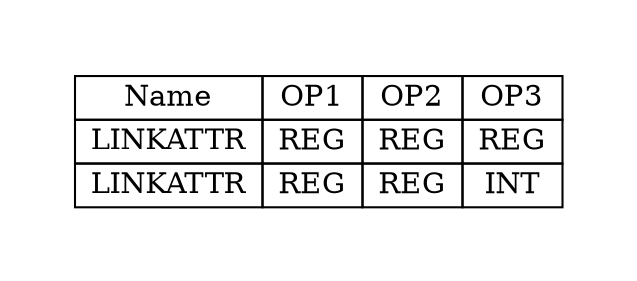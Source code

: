 digraph{
graph [pad="0.5", nodesep="0.5", ranksep="2" ]
node [shape=plain]
Foo [label=<
<table border="0" cellborder="1" cellspacing="0">
<tr><td> Name </td> <td> OP1 </td><td> OP2 </td><td> OP3 </td> </tr>
<tr><td> LINKATTR </td><td> REG </td><td> REG </td><td> REG </td> </tr>
<tr><td> LINKATTR </td><td> REG </td><td> REG </td><td> INT </td> </tr>
</table>>];
}
